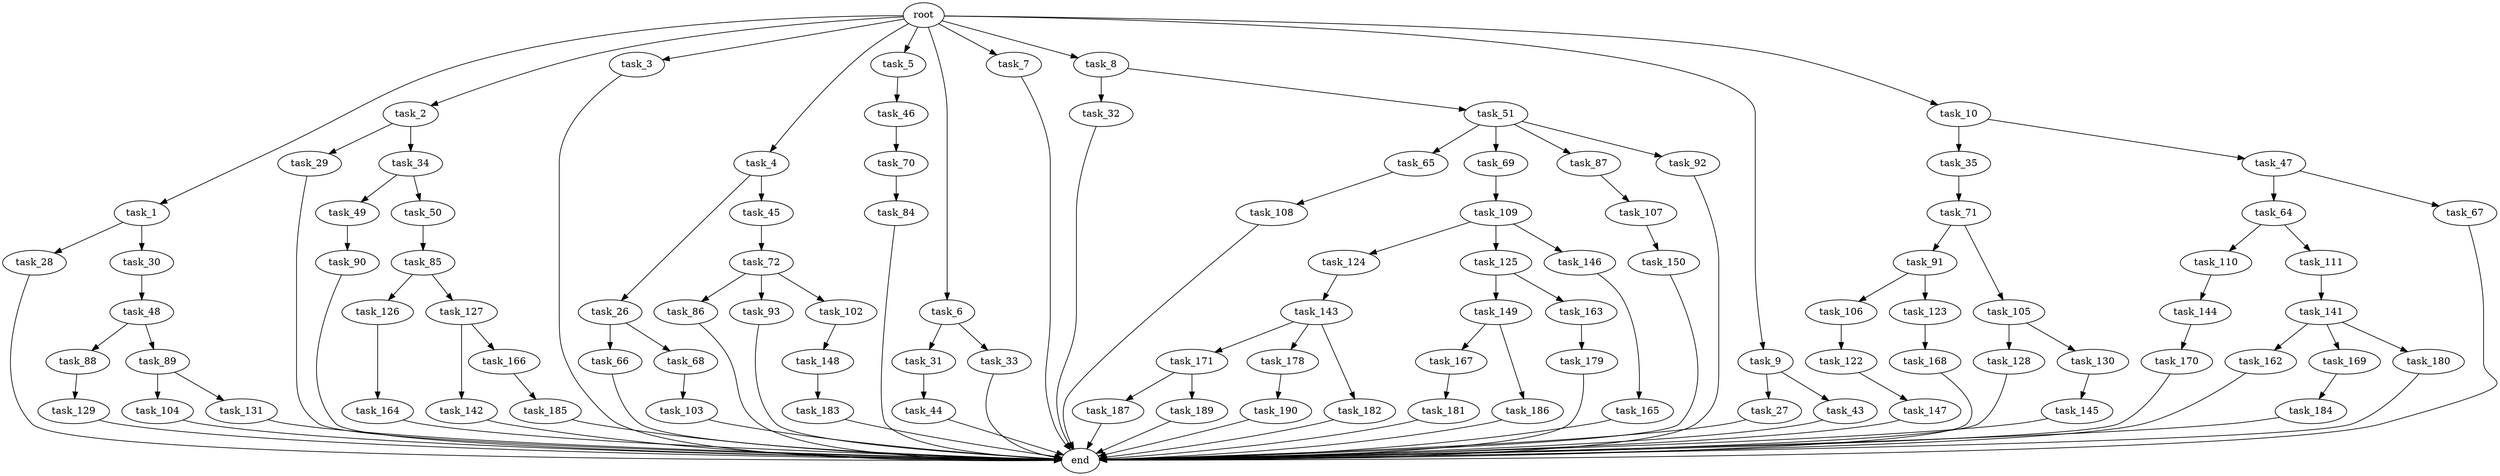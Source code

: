 digraph G {
  root [size="0.000000"];
  task_1 [size="102.400000"];
  task_2 [size="102.400000"];
  task_3 [size="102.400000"];
  task_4 [size="102.400000"];
  task_5 [size="102.400000"];
  task_6 [size="102.400000"];
  task_7 [size="102.400000"];
  task_8 [size="102.400000"];
  task_9 [size="102.400000"];
  task_10 [size="102.400000"];
  task_26 [size="69578470195.199997"];
  task_27 [size="42090679500.800003"];
  task_28 [size="85899345920.000000"];
  task_29 [size="69578470195.199997"];
  task_30 [size="85899345920.000000"];
  task_31 [size="54975581388.800003"];
  task_32 [size="21474836480.000000"];
  task_33 [size="54975581388.800003"];
  task_34 [size="69578470195.199997"];
  task_35 [size="69578470195.199997"];
  task_43 [size="42090679500.800003"];
  task_44 [size="30923764531.200001"];
  task_45 [size="69578470195.199997"];
  task_46 [size="13743895347.200001"];
  task_47 [size="69578470195.199997"];
  task_48 [size="3435973836.800000"];
  task_49 [size="21474836480.000000"];
  task_50 [size="21474836480.000000"];
  task_51 [size="21474836480.000000"];
  task_64 [size="13743895347.200001"];
  task_65 [size="85899345920.000000"];
  task_66 [size="85899345920.000000"];
  task_67 [size="13743895347.200001"];
  task_68 [size="85899345920.000000"];
  task_69 [size="85899345920.000000"];
  task_70 [size="7730941132.800000"];
  task_71 [size="7730941132.800000"];
  task_72 [size="85899345920.000000"];
  task_84 [size="30923764531.200001"];
  task_85 [size="30923764531.200001"];
  task_86 [size="21474836480.000000"];
  task_87 [size="85899345920.000000"];
  task_88 [size="54975581388.800003"];
  task_89 [size="54975581388.800003"];
  task_90 [size="21474836480.000000"];
  task_91 [size="42090679500.800003"];
  task_92 [size="85899345920.000000"];
  task_93 [size="21474836480.000000"];
  task_102 [size="21474836480.000000"];
  task_103 [size="30923764531.200001"];
  task_104 [size="69578470195.199997"];
  task_105 [size="42090679500.800003"];
  task_106 [size="21474836480.000000"];
  task_107 [size="42090679500.800003"];
  task_108 [size="21474836480.000000"];
  task_109 [size="7730941132.800000"];
  task_110 [size="3435973836.800000"];
  task_111 [size="3435973836.800000"];
  task_122 [size="30923764531.200001"];
  task_123 [size="21474836480.000000"];
  task_124 [size="42090679500.800003"];
  task_125 [size="42090679500.800003"];
  task_126 [size="42090679500.800003"];
  task_127 [size="42090679500.800003"];
  task_128 [size="85899345920.000000"];
  task_129 [size="7730941132.800000"];
  task_130 [size="85899345920.000000"];
  task_131 [size="69578470195.199997"];
  task_141 [size="7730941132.800000"];
  task_142 [size="54975581388.800003"];
  task_143 [size="85899345920.000000"];
  task_144 [size="30923764531.200001"];
  task_145 [size="85899345920.000000"];
  task_146 [size="42090679500.800003"];
  task_147 [size="69578470195.199997"];
  task_148 [size="30923764531.200001"];
  task_149 [size="21474836480.000000"];
  task_150 [size="30923764531.200001"];
  task_162 [size="42090679500.800003"];
  task_163 [size="21474836480.000000"];
  task_164 [size="69578470195.199997"];
  task_165 [size="69578470195.199997"];
  task_166 [size="54975581388.800003"];
  task_167 [size="21474836480.000000"];
  task_168 [size="85899345920.000000"];
  task_169 [size="42090679500.800003"];
  task_170 [size="69578470195.199997"];
  task_171 [size="3435973836.800000"];
  task_178 [size="3435973836.800000"];
  task_179 [size="30923764531.200001"];
  task_180 [size="42090679500.800003"];
  task_181 [size="42090679500.800003"];
  task_182 [size="3435973836.800000"];
  task_183 [size="85899345920.000000"];
  task_184 [size="13743895347.200001"];
  task_185 [size="69578470195.199997"];
  task_186 [size="21474836480.000000"];
  task_187 [size="3435973836.800000"];
  task_189 [size="3435973836.800000"];
  task_190 [size="21474836480.000000"];
  end [size="0.000000"];

  root -> task_1 [size="1.000000"];
  root -> task_2 [size="1.000000"];
  root -> task_3 [size="1.000000"];
  root -> task_4 [size="1.000000"];
  root -> task_5 [size="1.000000"];
  root -> task_6 [size="1.000000"];
  root -> task_7 [size="1.000000"];
  root -> task_8 [size="1.000000"];
  root -> task_9 [size="1.000000"];
  root -> task_10 [size="1.000000"];
  task_1 -> task_28 [size="838860800.000000"];
  task_1 -> task_30 [size="838860800.000000"];
  task_2 -> task_29 [size="679477248.000000"];
  task_2 -> task_34 [size="679477248.000000"];
  task_3 -> end [size="1.000000"];
  task_4 -> task_26 [size="679477248.000000"];
  task_4 -> task_45 [size="679477248.000000"];
  task_5 -> task_46 [size="134217728.000000"];
  task_6 -> task_31 [size="536870912.000000"];
  task_6 -> task_33 [size="536870912.000000"];
  task_7 -> end [size="1.000000"];
  task_8 -> task_32 [size="209715200.000000"];
  task_8 -> task_51 [size="209715200.000000"];
  task_9 -> task_27 [size="411041792.000000"];
  task_9 -> task_43 [size="411041792.000000"];
  task_10 -> task_35 [size="679477248.000000"];
  task_10 -> task_47 [size="679477248.000000"];
  task_26 -> task_66 [size="838860800.000000"];
  task_26 -> task_68 [size="838860800.000000"];
  task_27 -> end [size="1.000000"];
  task_28 -> end [size="1.000000"];
  task_29 -> end [size="1.000000"];
  task_30 -> task_48 [size="33554432.000000"];
  task_31 -> task_44 [size="301989888.000000"];
  task_32 -> end [size="1.000000"];
  task_33 -> end [size="1.000000"];
  task_34 -> task_49 [size="209715200.000000"];
  task_34 -> task_50 [size="209715200.000000"];
  task_35 -> task_71 [size="75497472.000000"];
  task_43 -> end [size="1.000000"];
  task_44 -> end [size="1.000000"];
  task_45 -> task_72 [size="838860800.000000"];
  task_46 -> task_70 [size="75497472.000000"];
  task_47 -> task_64 [size="134217728.000000"];
  task_47 -> task_67 [size="134217728.000000"];
  task_48 -> task_88 [size="536870912.000000"];
  task_48 -> task_89 [size="536870912.000000"];
  task_49 -> task_90 [size="209715200.000000"];
  task_50 -> task_85 [size="301989888.000000"];
  task_51 -> task_65 [size="838860800.000000"];
  task_51 -> task_69 [size="838860800.000000"];
  task_51 -> task_87 [size="838860800.000000"];
  task_51 -> task_92 [size="838860800.000000"];
  task_64 -> task_110 [size="33554432.000000"];
  task_64 -> task_111 [size="33554432.000000"];
  task_65 -> task_108 [size="209715200.000000"];
  task_66 -> end [size="1.000000"];
  task_67 -> end [size="1.000000"];
  task_68 -> task_103 [size="301989888.000000"];
  task_69 -> task_109 [size="75497472.000000"];
  task_70 -> task_84 [size="301989888.000000"];
  task_71 -> task_91 [size="411041792.000000"];
  task_71 -> task_105 [size="411041792.000000"];
  task_72 -> task_86 [size="209715200.000000"];
  task_72 -> task_93 [size="209715200.000000"];
  task_72 -> task_102 [size="209715200.000000"];
  task_84 -> end [size="1.000000"];
  task_85 -> task_126 [size="411041792.000000"];
  task_85 -> task_127 [size="411041792.000000"];
  task_86 -> end [size="1.000000"];
  task_87 -> task_107 [size="411041792.000000"];
  task_88 -> task_129 [size="75497472.000000"];
  task_89 -> task_104 [size="679477248.000000"];
  task_89 -> task_131 [size="679477248.000000"];
  task_90 -> end [size="1.000000"];
  task_91 -> task_106 [size="209715200.000000"];
  task_91 -> task_123 [size="209715200.000000"];
  task_92 -> end [size="1.000000"];
  task_93 -> end [size="1.000000"];
  task_102 -> task_148 [size="301989888.000000"];
  task_103 -> end [size="1.000000"];
  task_104 -> end [size="1.000000"];
  task_105 -> task_128 [size="838860800.000000"];
  task_105 -> task_130 [size="838860800.000000"];
  task_106 -> task_122 [size="301989888.000000"];
  task_107 -> task_150 [size="301989888.000000"];
  task_108 -> end [size="1.000000"];
  task_109 -> task_124 [size="411041792.000000"];
  task_109 -> task_125 [size="411041792.000000"];
  task_109 -> task_146 [size="411041792.000000"];
  task_110 -> task_144 [size="301989888.000000"];
  task_111 -> task_141 [size="75497472.000000"];
  task_122 -> task_147 [size="679477248.000000"];
  task_123 -> task_168 [size="838860800.000000"];
  task_124 -> task_143 [size="838860800.000000"];
  task_125 -> task_149 [size="209715200.000000"];
  task_125 -> task_163 [size="209715200.000000"];
  task_126 -> task_164 [size="679477248.000000"];
  task_127 -> task_142 [size="536870912.000000"];
  task_127 -> task_166 [size="536870912.000000"];
  task_128 -> end [size="1.000000"];
  task_129 -> end [size="1.000000"];
  task_130 -> task_145 [size="838860800.000000"];
  task_131 -> end [size="1.000000"];
  task_141 -> task_162 [size="411041792.000000"];
  task_141 -> task_169 [size="411041792.000000"];
  task_141 -> task_180 [size="411041792.000000"];
  task_142 -> end [size="1.000000"];
  task_143 -> task_171 [size="33554432.000000"];
  task_143 -> task_178 [size="33554432.000000"];
  task_143 -> task_182 [size="33554432.000000"];
  task_144 -> task_170 [size="679477248.000000"];
  task_145 -> end [size="1.000000"];
  task_146 -> task_165 [size="679477248.000000"];
  task_147 -> end [size="1.000000"];
  task_148 -> task_183 [size="838860800.000000"];
  task_149 -> task_167 [size="209715200.000000"];
  task_149 -> task_186 [size="209715200.000000"];
  task_150 -> end [size="1.000000"];
  task_162 -> end [size="1.000000"];
  task_163 -> task_179 [size="301989888.000000"];
  task_164 -> end [size="1.000000"];
  task_165 -> end [size="1.000000"];
  task_166 -> task_185 [size="679477248.000000"];
  task_167 -> task_181 [size="411041792.000000"];
  task_168 -> end [size="1.000000"];
  task_169 -> task_184 [size="134217728.000000"];
  task_170 -> end [size="1.000000"];
  task_171 -> task_187 [size="33554432.000000"];
  task_171 -> task_189 [size="33554432.000000"];
  task_178 -> task_190 [size="209715200.000000"];
  task_179 -> end [size="1.000000"];
  task_180 -> end [size="1.000000"];
  task_181 -> end [size="1.000000"];
  task_182 -> end [size="1.000000"];
  task_183 -> end [size="1.000000"];
  task_184 -> end [size="1.000000"];
  task_185 -> end [size="1.000000"];
  task_186 -> end [size="1.000000"];
  task_187 -> end [size="1.000000"];
  task_189 -> end [size="1.000000"];
  task_190 -> end [size="1.000000"];
}
